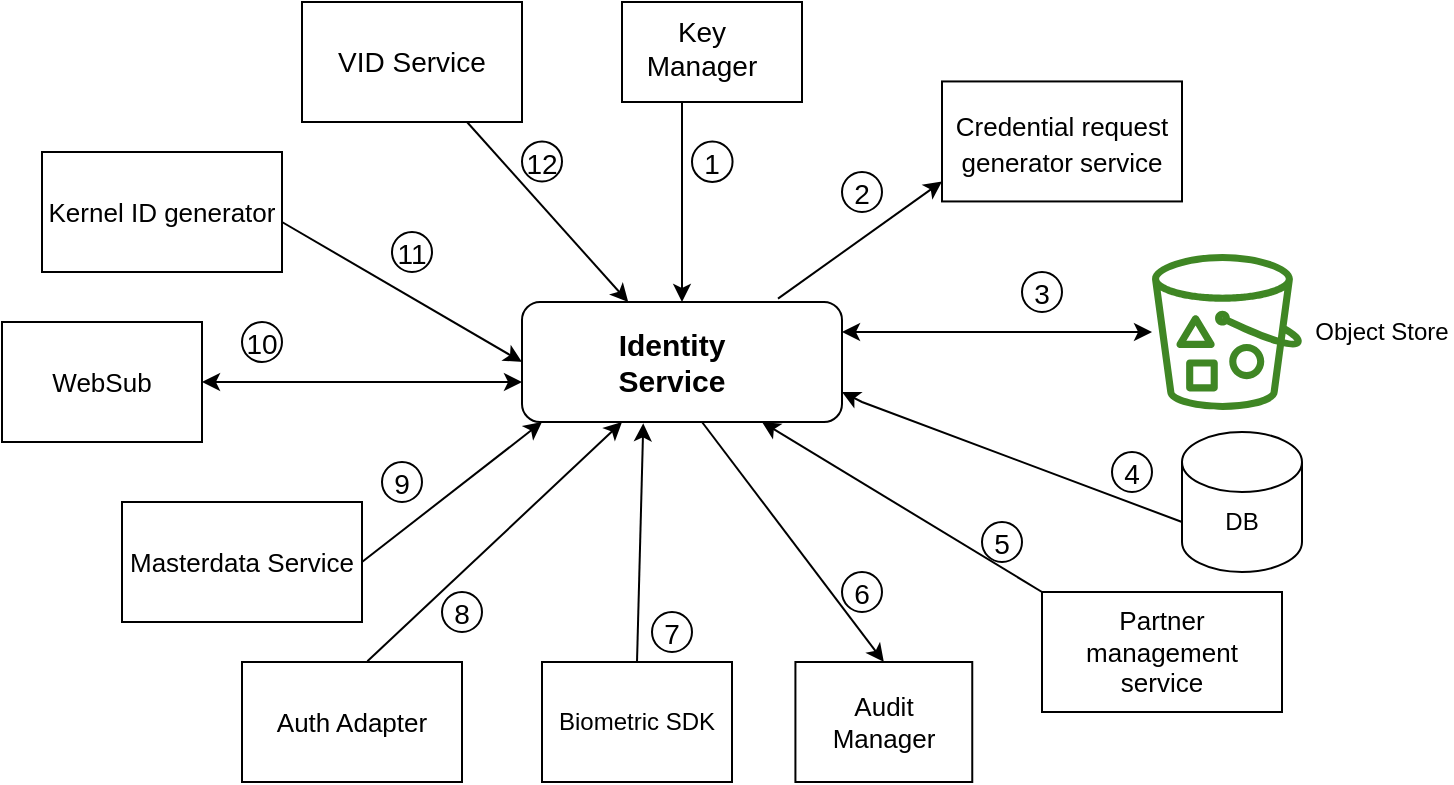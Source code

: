 <mxfile version="16.5.2" type="github">
  <diagram id="Rfm9pupQd3TTHusyGie_" name="Page-1">
    <mxGraphModel dx="782" dy="468" grid="1" gridSize="10" guides="1" tooltips="1" connect="1" arrows="1" fold="1" page="1" pageScale="1" pageWidth="850" pageHeight="1100" math="0" shadow="0">
      <root>
        <mxCell id="0" />
        <mxCell id="1" parent="0" />
        <mxCell id="ZjMapaG8mnD5svFaJToD-7" value="" style="rounded=1;whiteSpace=wrap;html=1;" vertex="1" parent="1">
          <mxGeometry x="320" y="180" width="160" height="60" as="geometry" />
        </mxCell>
        <mxCell id="ZjMapaG8mnD5svFaJToD-8" value="&lt;b&gt;&lt;font style=&quot;font-size: 15px&quot;&gt;Identity Service&lt;/font&gt;&lt;/b&gt;" style="text;html=1;strokeColor=none;fillColor=none;align=center;verticalAlign=middle;whiteSpace=wrap;rounded=0;" vertex="1" parent="1">
          <mxGeometry x="350" y="195" width="90" height="30" as="geometry" />
        </mxCell>
        <mxCell id="ZjMapaG8mnD5svFaJToD-9" value="&lt;font style=&quot;font-size: 13px&quot;&gt;WebSub&lt;/font&gt;" style="rounded=0;whiteSpace=wrap;html=1;" vertex="1" parent="1">
          <mxGeometry x="60" y="190" width="100" height="60" as="geometry" />
        </mxCell>
        <mxCell id="ZjMapaG8mnD5svFaJToD-10" value="" style="rounded=0;whiteSpace=wrap;html=1;" vertex="1" parent="1">
          <mxGeometry x="370" y="30" width="90" height="50" as="geometry" />
        </mxCell>
        <mxCell id="ZjMapaG8mnD5svFaJToD-11" value="&lt;font style=&quot;font-size: 13px&quot;&gt;Partner management service&lt;/font&gt;" style="rounded=0;whiteSpace=wrap;html=1;" vertex="1" parent="1">
          <mxGeometry x="580" y="325" width="120" height="60" as="geometry" />
        </mxCell>
        <mxCell id="ZjMapaG8mnD5svFaJToD-12" value="&lt;font style=&quot;font-size: 14px&quot;&gt;VID Service&lt;/font&gt;" style="rounded=0;whiteSpace=wrap;html=1;" vertex="1" parent="1">
          <mxGeometry x="210" y="30" width="110" height="60" as="geometry" />
        </mxCell>
        <mxCell id="ZjMapaG8mnD5svFaJToD-13" value="&lt;font style=&quot;font-size: 13px&quot;&gt;Masterdata Service&lt;/font&gt;" style="rounded=0;whiteSpace=wrap;html=1;" vertex="1" parent="1">
          <mxGeometry x="120" y="280" width="120" height="60" as="geometry" />
        </mxCell>
        <mxCell id="ZjMapaG8mnD5svFaJToD-14" value="&lt;font style=&quot;font-size: 13px&quot;&gt;Auth Adapter&lt;/font&gt;" style="rounded=0;whiteSpace=wrap;html=1;" vertex="1" parent="1">
          <mxGeometry x="180" y="360" width="110" height="60" as="geometry" />
        </mxCell>
        <mxCell id="ZjMapaG8mnD5svFaJToD-15" value="Biometric SDK" style="rounded=0;whiteSpace=wrap;html=1;" vertex="1" parent="1">
          <mxGeometry x="330" y="360" width="95" height="60" as="geometry" />
        </mxCell>
        <mxCell id="ZjMapaG8mnD5svFaJToD-16" value="" style="rounded=0;whiteSpace=wrap;html=1;" vertex="1" parent="1">
          <mxGeometry x="456.71" y="360" width="88.42" height="60" as="geometry" />
        </mxCell>
        <mxCell id="ZjMapaG8mnD5svFaJToD-18" value="&lt;font style=&quot;font-size: 14px&quot;&gt;Key Manager&lt;/font&gt;" style="text;html=1;strokeColor=none;fillColor=none;align=center;verticalAlign=middle;whiteSpace=wrap;rounded=0;" vertex="1" parent="1">
          <mxGeometry x="380" y="40" width="60" height="25" as="geometry" />
        </mxCell>
        <mxCell id="ZjMapaG8mnD5svFaJToD-22" value="Object Store" style="text;html=1;strokeColor=none;fillColor=none;align=center;verticalAlign=middle;whiteSpace=wrap;rounded=0;" vertex="1" parent="1">
          <mxGeometry x="715" y="180" width="70" height="30" as="geometry" />
        </mxCell>
        <mxCell id="ZjMapaG8mnD5svFaJToD-23" value="" style="shape=cylinder3;whiteSpace=wrap;html=1;boundedLbl=1;backgroundOutline=1;size=15;" vertex="1" parent="1">
          <mxGeometry x="650" y="245" width="60" height="70" as="geometry" />
        </mxCell>
        <mxCell id="ZjMapaG8mnD5svFaJToD-24" value="DB" style="text;html=1;strokeColor=none;fillColor=none;align=center;verticalAlign=middle;whiteSpace=wrap;rounded=0;" vertex="1" parent="1">
          <mxGeometry x="650" y="270" width="60" height="40" as="geometry" />
        </mxCell>
        <mxCell id="ZjMapaG8mnD5svFaJToD-25" value="&lt;font style=&quot;font-size: 13px&quot;&gt;Audit Manager&lt;/font&gt;" style="text;html=1;strokeColor=none;fillColor=none;align=center;verticalAlign=middle;whiteSpace=wrap;rounded=0;" vertex="1" parent="1">
          <mxGeometry x="470.92" y="375" width="60" height="30" as="geometry" />
        </mxCell>
        <mxCell id="ZjMapaG8mnD5svFaJToD-31" value="" style="endArrow=classic;html=1;rounded=0;fontSize=15;entryX=0.5;entryY=0;entryDx=0;entryDy=0;" edge="1" parent="1" target="ZjMapaG8mnD5svFaJToD-7">
          <mxGeometry width="50" height="50" relative="1" as="geometry">
            <mxPoint x="400" y="80" as="sourcePoint" />
            <mxPoint x="430" y="250" as="targetPoint" />
          </mxGeometry>
        </mxCell>
        <mxCell id="ZjMapaG8mnD5svFaJToD-32" value="" style="endArrow=classic;html=1;rounded=0;fontSize=15;exitX=1;exitY=0.5;exitDx=0;exitDy=0;" edge="1" parent="1" source="ZjMapaG8mnD5svFaJToD-13">
          <mxGeometry width="50" height="50" relative="1" as="geometry">
            <mxPoint x="380" y="300" as="sourcePoint" />
            <mxPoint x="330" y="240" as="targetPoint" />
          </mxGeometry>
        </mxCell>
        <mxCell id="ZjMapaG8mnD5svFaJToD-33" value="" style="endArrow=classic;html=1;rounded=0;fontSize=15;entryX=0.75;entryY=1;entryDx=0;entryDy=0;exitX=0;exitY=0;exitDx=0;exitDy=0;" edge="1" parent="1" source="ZjMapaG8mnD5svFaJToD-11" target="ZjMapaG8mnD5svFaJToD-7">
          <mxGeometry width="50" height="50" relative="1" as="geometry">
            <mxPoint x="590" y="310" as="sourcePoint" />
            <mxPoint x="430" y="250" as="targetPoint" />
          </mxGeometry>
        </mxCell>
        <mxCell id="ZjMapaG8mnD5svFaJToD-34" value="" style="endArrow=classic;startArrow=classic;html=1;rounded=0;fontSize=15;exitX=1;exitY=0.5;exitDx=0;exitDy=0;" edge="1" parent="1" source="ZjMapaG8mnD5svFaJToD-9">
          <mxGeometry width="50" height="50" relative="1" as="geometry">
            <mxPoint x="380" y="300" as="sourcePoint" />
            <mxPoint x="320" y="220" as="targetPoint" />
          </mxGeometry>
        </mxCell>
        <mxCell id="ZjMapaG8mnD5svFaJToD-35" value="&lt;font style=&quot;font-size: 14px&quot;&gt;1&lt;/font&gt;" style="ellipse;whiteSpace=wrap;html=1;aspect=fixed;fontSize=15;" vertex="1" parent="1">
          <mxGeometry x="405" y="99.72" width="20.28" height="20.28" as="geometry" />
        </mxCell>
        <mxCell id="ZjMapaG8mnD5svFaJToD-36" value="&lt;font style=&quot;font-size: 14px&quot;&gt;2&lt;/font&gt;" style="ellipse;whiteSpace=wrap;html=1;aspect=fixed;fontSize=15;" vertex="1" parent="1">
          <mxGeometry x="480" y="115" width="20" height="20" as="geometry" />
        </mxCell>
        <mxCell id="ZjMapaG8mnD5svFaJToD-37" value="&lt;font style=&quot;font-size: 14px&quot;&gt;3&lt;/font&gt;" style="ellipse;whiteSpace=wrap;html=1;aspect=fixed;fontSize=15;" vertex="1" parent="1">
          <mxGeometry x="570" y="165" width="20" height="20" as="geometry" />
        </mxCell>
        <mxCell id="ZjMapaG8mnD5svFaJToD-39" value="&lt;font style=&quot;font-size: 14px&quot;&gt;4&lt;/font&gt;" style="ellipse;whiteSpace=wrap;html=1;aspect=fixed;fontSize=15;" vertex="1" parent="1">
          <mxGeometry x="615" y="255" width="20" height="20" as="geometry" />
        </mxCell>
        <mxCell id="ZjMapaG8mnD5svFaJToD-40" value="&lt;font style=&quot;font-size: 14px&quot;&gt;5&lt;/font&gt;" style="ellipse;whiteSpace=wrap;html=1;aspect=fixed;fontSize=15;" vertex="1" parent="1">
          <mxGeometry x="550" y="290" width="20" height="20" as="geometry" />
        </mxCell>
        <mxCell id="ZjMapaG8mnD5svFaJToD-41" value="&lt;font style=&quot;font-size: 14px&quot;&gt;6&lt;/font&gt;" style="ellipse;whiteSpace=wrap;html=1;aspect=fixed;fontSize=15;" vertex="1" parent="1">
          <mxGeometry x="480" y="315" width="20" height="20" as="geometry" />
        </mxCell>
        <mxCell id="ZjMapaG8mnD5svFaJToD-42" value="&lt;font style=&quot;font-size: 14px&quot;&gt;8&lt;/font&gt;" style="ellipse;whiteSpace=wrap;html=1;aspect=fixed;fontSize=15;" vertex="1" parent="1">
          <mxGeometry x="280" y="325" width="20" height="20" as="geometry" />
        </mxCell>
        <mxCell id="ZjMapaG8mnD5svFaJToD-43" value="&lt;font style=&quot;font-size: 14px&quot;&gt;7&lt;/font&gt;" style="ellipse;whiteSpace=wrap;html=1;aspect=fixed;fontSize=15;" vertex="1" parent="1">
          <mxGeometry x="385" y="335" width="20" height="20" as="geometry" />
        </mxCell>
        <mxCell id="ZjMapaG8mnD5svFaJToD-44" value="&lt;font style=&quot;font-size: 14px&quot;&gt;12&lt;/font&gt;" style="ellipse;whiteSpace=wrap;html=1;aspect=fixed;fontSize=15;" vertex="1" parent="1">
          <mxGeometry x="320" y="99.72" width="20" height="20" as="geometry" />
        </mxCell>
        <mxCell id="ZjMapaG8mnD5svFaJToD-45" value="&lt;font style=&quot;font-size: 14px&quot;&gt;9&lt;/font&gt;" style="ellipse;whiteSpace=wrap;html=1;aspect=fixed;fontSize=15;" vertex="1" parent="1">
          <mxGeometry x="250" y="260" width="20" height="20" as="geometry" />
        </mxCell>
        <mxCell id="ZjMapaG8mnD5svFaJToD-46" value="&lt;font style=&quot;font-size: 14px&quot;&gt;11&lt;/font&gt;" style="ellipse;whiteSpace=wrap;html=1;aspect=fixed;fontSize=15;" vertex="1" parent="1">
          <mxGeometry x="255" y="145" width="20" height="20" as="geometry" />
        </mxCell>
        <mxCell id="ZjMapaG8mnD5svFaJToD-47" value="&lt;font style=&quot;font-size: 14px&quot;&gt;10&lt;/font&gt;" style="ellipse;whiteSpace=wrap;html=1;aspect=fixed;fontSize=15;" vertex="1" parent="1">
          <mxGeometry x="180" y="190" width="20" height="20" as="geometry" />
        </mxCell>
        <mxCell id="ZjMapaG8mnD5svFaJToD-55" value="" style="endArrow=classic;html=1;rounded=0;fontSize=15;entryX=0;entryY=0;entryDx=20;entryDy=80;entryPerimeter=0;exitX=0.8;exitY=-0.028;exitDx=0;exitDy=0;exitPerimeter=0;" edge="1" parent="1" source="ZjMapaG8mnD5svFaJToD-7">
          <mxGeometry width="50" height="50" relative="1" as="geometry">
            <mxPoint x="380" y="200" as="sourcePoint" />
            <mxPoint x="530" y="119.72" as="targetPoint" />
          </mxGeometry>
        </mxCell>
        <mxCell id="ZjMapaG8mnD5svFaJToD-56" value="" style="endArrow=classic;startArrow=classic;html=1;rounded=0;fontSize=15;exitX=1;exitY=0.25;exitDx=0;exitDy=0;" edge="1" parent="1" source="ZjMapaG8mnD5svFaJToD-7" target="ZjMapaG8mnD5svFaJToD-65">
          <mxGeometry width="50" height="50" relative="1" as="geometry">
            <mxPoint x="380" y="200" as="sourcePoint" />
            <mxPoint x="638.6" y="170" as="targetPoint" />
            <Array as="points" />
          </mxGeometry>
        </mxCell>
        <mxCell id="ZjMapaG8mnD5svFaJToD-57" value="" style="endArrow=classic;html=1;rounded=0;fontSize=15;exitX=0;exitY=0.5;exitDx=0;exitDy=0;entryX=1;entryY=0.75;entryDx=0;entryDy=0;" edge="1" parent="1" source="ZjMapaG8mnD5svFaJToD-24" target="ZjMapaG8mnD5svFaJToD-7">
          <mxGeometry width="50" height="50" relative="1" as="geometry">
            <mxPoint x="380" y="300" as="sourcePoint" />
            <mxPoint x="490" y="240" as="targetPoint" />
            <Array as="points">
              <mxPoint x="490" y="230" />
            </Array>
          </mxGeometry>
        </mxCell>
        <mxCell id="ZjMapaG8mnD5svFaJToD-58" value="" style="endArrow=classic;html=1;rounded=0;fontSize=15;entryX=0.5;entryY=0;entryDx=0;entryDy=0;" edge="1" parent="1" target="ZjMapaG8mnD5svFaJToD-16">
          <mxGeometry width="50" height="50" relative="1" as="geometry">
            <mxPoint x="410" y="240" as="sourcePoint" />
            <mxPoint x="430" y="250" as="targetPoint" />
          </mxGeometry>
        </mxCell>
        <mxCell id="ZjMapaG8mnD5svFaJToD-59" value="" style="endArrow=classic;html=1;rounded=0;fontSize=15;entryX=0.379;entryY=1.011;entryDx=0;entryDy=0;entryPerimeter=0;exitX=0.5;exitY=0;exitDx=0;exitDy=0;" edge="1" parent="1" source="ZjMapaG8mnD5svFaJToD-15" target="ZjMapaG8mnD5svFaJToD-7">
          <mxGeometry width="50" height="50" relative="1" as="geometry">
            <mxPoint x="380" y="300" as="sourcePoint" />
            <mxPoint x="430" y="250" as="targetPoint" />
          </mxGeometry>
        </mxCell>
        <mxCell id="ZjMapaG8mnD5svFaJToD-60" value="" style="endArrow=classic;html=1;rounded=0;fontSize=15;exitX=0.57;exitY=-0.006;exitDx=0;exitDy=0;exitPerimeter=0;" edge="1" parent="1" source="ZjMapaG8mnD5svFaJToD-14">
          <mxGeometry width="50" height="50" relative="1" as="geometry">
            <mxPoint x="320" y="290" as="sourcePoint" />
            <mxPoint x="370" y="240" as="targetPoint" />
          </mxGeometry>
        </mxCell>
        <mxCell id="ZjMapaG8mnD5svFaJToD-61" value="" style="endArrow=classic;html=1;rounded=0;fontSize=15;entryX=0;entryY=0.5;entryDx=0;entryDy=0;" edge="1" parent="1" target="ZjMapaG8mnD5svFaJToD-7">
          <mxGeometry width="50" height="50" relative="1" as="geometry">
            <mxPoint x="200" y="140" as="sourcePoint" />
            <mxPoint x="250" y="90" as="targetPoint" />
          </mxGeometry>
        </mxCell>
        <mxCell id="ZjMapaG8mnD5svFaJToD-62" value="" style="endArrow=classic;html=1;rounded=0;fontSize=15;exitX=0.75;exitY=1;exitDx=0;exitDy=0;" edge="1" parent="1" source="ZjMapaG8mnD5svFaJToD-12" target="ZjMapaG8mnD5svFaJToD-7">
          <mxGeometry width="50" height="50" relative="1" as="geometry">
            <mxPoint x="380" y="300" as="sourcePoint" />
            <mxPoint x="430" y="250" as="targetPoint" />
          </mxGeometry>
        </mxCell>
        <mxCell id="ZjMapaG8mnD5svFaJToD-63" value="&lt;font style=&quot;font-size: 13px&quot;&gt;Credential request generator service&lt;/font&gt;" style="rounded=0;whiteSpace=wrap;html=1;fontSize=15;" vertex="1" parent="1">
          <mxGeometry x="530" y="69.72" width="120" height="60" as="geometry" />
        </mxCell>
        <mxCell id="ZjMapaG8mnD5svFaJToD-65" value="" style="sketch=0;outlineConnect=0;fontColor=#232F3E;gradientColor=none;fillColor=#3F8624;strokeColor=none;dashed=0;verticalLabelPosition=bottom;verticalAlign=top;align=center;html=1;fontSize=12;fontStyle=0;aspect=fixed;pointerEvents=1;shape=mxgraph.aws4.bucket_with_objects;" vertex="1" parent="1">
          <mxGeometry x="635" y="156" width="75" height="78" as="geometry" />
        </mxCell>
        <mxCell id="ZjMapaG8mnD5svFaJToD-68" value="Kernel ID generator" style="rounded=0;whiteSpace=wrap;html=1;fontSize=13;" vertex="1" parent="1">
          <mxGeometry x="80" y="105" width="120" height="60" as="geometry" />
        </mxCell>
      </root>
    </mxGraphModel>
  </diagram>
</mxfile>
